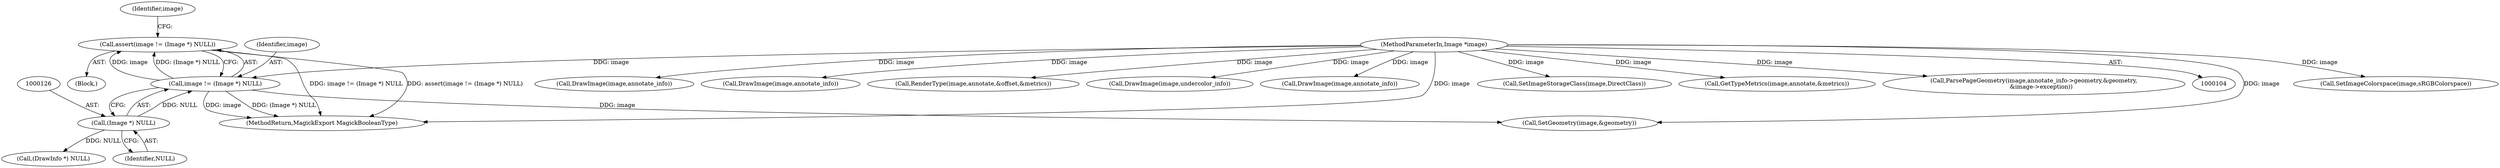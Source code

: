 digraph "0_ImageMagick6_f6ffc702c6eecd963587273a429dcd608c648984@API" {
"1000122" [label="(Call,assert(image != (Image *) NULL))"];
"1000123" [label="(Call,image != (Image *) NULL)"];
"1000105" [label="(MethodParameterIn,Image *image)"];
"1000125" [label="(Call,(Image *) NULL)"];
"1000397" [label="(Call,SetImageColorspace(image,sRGBColorspace))"];
"1001976" [label="(Call,DrawImage(image,annotate_info))"];
"1002033" [label="(Call,DrawImage(image,annotate_info))"];
"1000324" [label="(Call,SetGeometry(image,&geometry))"];
"1000122" [label="(Call,assert(image != (Image *) NULL))"];
"1001981" [label="(Call,RenderType(image,annotate,&offset,&metrics))"];
"1001863" [label="(Call,DrawImage(image,undercolor_info))"];
"1000123" [label="(Call,image != (Image *) NULL)"];
"1001940" [label="(Call,DrawImage(image,annotate_info))"];
"1000363" [label="(Call,SetImageStorageClass(image,DirectClass))"];
"1000125" [label="(Call,(Image *) NULL)"];
"1000107" [label="(Block,)"];
"1000105" [label="(MethodParameterIn,Image *image)"];
"1000152" [label="(Call,(DrawInfo *) NULL)"];
"1002056" [label="(MethodReturn,MagickExport MagickBooleanType)"];
"1000487" [label="(Call,GetTypeMetrics(image,annotate,&metrics))"];
"1000127" [label="(Identifier,NULL)"];
"1000131" [label="(Identifier,image)"];
"1000342" [label="(Call,ParsePageGeometry(image,annotate_info->geometry,&geometry,\n        &image->exception))"];
"1000124" [label="(Identifier,image)"];
"1000122" -> "1000107"  [label="AST: "];
"1000122" -> "1000123"  [label="CFG: "];
"1000123" -> "1000122"  [label="AST: "];
"1000131" -> "1000122"  [label="CFG: "];
"1000122" -> "1002056"  [label="DDG: image != (Image *) NULL"];
"1000122" -> "1002056"  [label="DDG: assert(image != (Image *) NULL)"];
"1000123" -> "1000122"  [label="DDG: image"];
"1000123" -> "1000122"  [label="DDG: (Image *) NULL"];
"1000123" -> "1000125"  [label="CFG: "];
"1000124" -> "1000123"  [label="AST: "];
"1000125" -> "1000123"  [label="AST: "];
"1000123" -> "1002056"  [label="DDG: (Image *) NULL"];
"1000123" -> "1002056"  [label="DDG: image"];
"1000105" -> "1000123"  [label="DDG: image"];
"1000125" -> "1000123"  [label="DDG: NULL"];
"1000123" -> "1000324"  [label="DDG: image"];
"1000105" -> "1000104"  [label="AST: "];
"1000105" -> "1002056"  [label="DDG: image"];
"1000105" -> "1000324"  [label="DDG: image"];
"1000105" -> "1000342"  [label="DDG: image"];
"1000105" -> "1000363"  [label="DDG: image"];
"1000105" -> "1000397"  [label="DDG: image"];
"1000105" -> "1000487"  [label="DDG: image"];
"1000105" -> "1001863"  [label="DDG: image"];
"1000105" -> "1001940"  [label="DDG: image"];
"1000105" -> "1001976"  [label="DDG: image"];
"1000105" -> "1001981"  [label="DDG: image"];
"1000105" -> "1002033"  [label="DDG: image"];
"1000125" -> "1000127"  [label="CFG: "];
"1000126" -> "1000125"  [label="AST: "];
"1000127" -> "1000125"  [label="AST: "];
"1000125" -> "1000152"  [label="DDG: NULL"];
}
